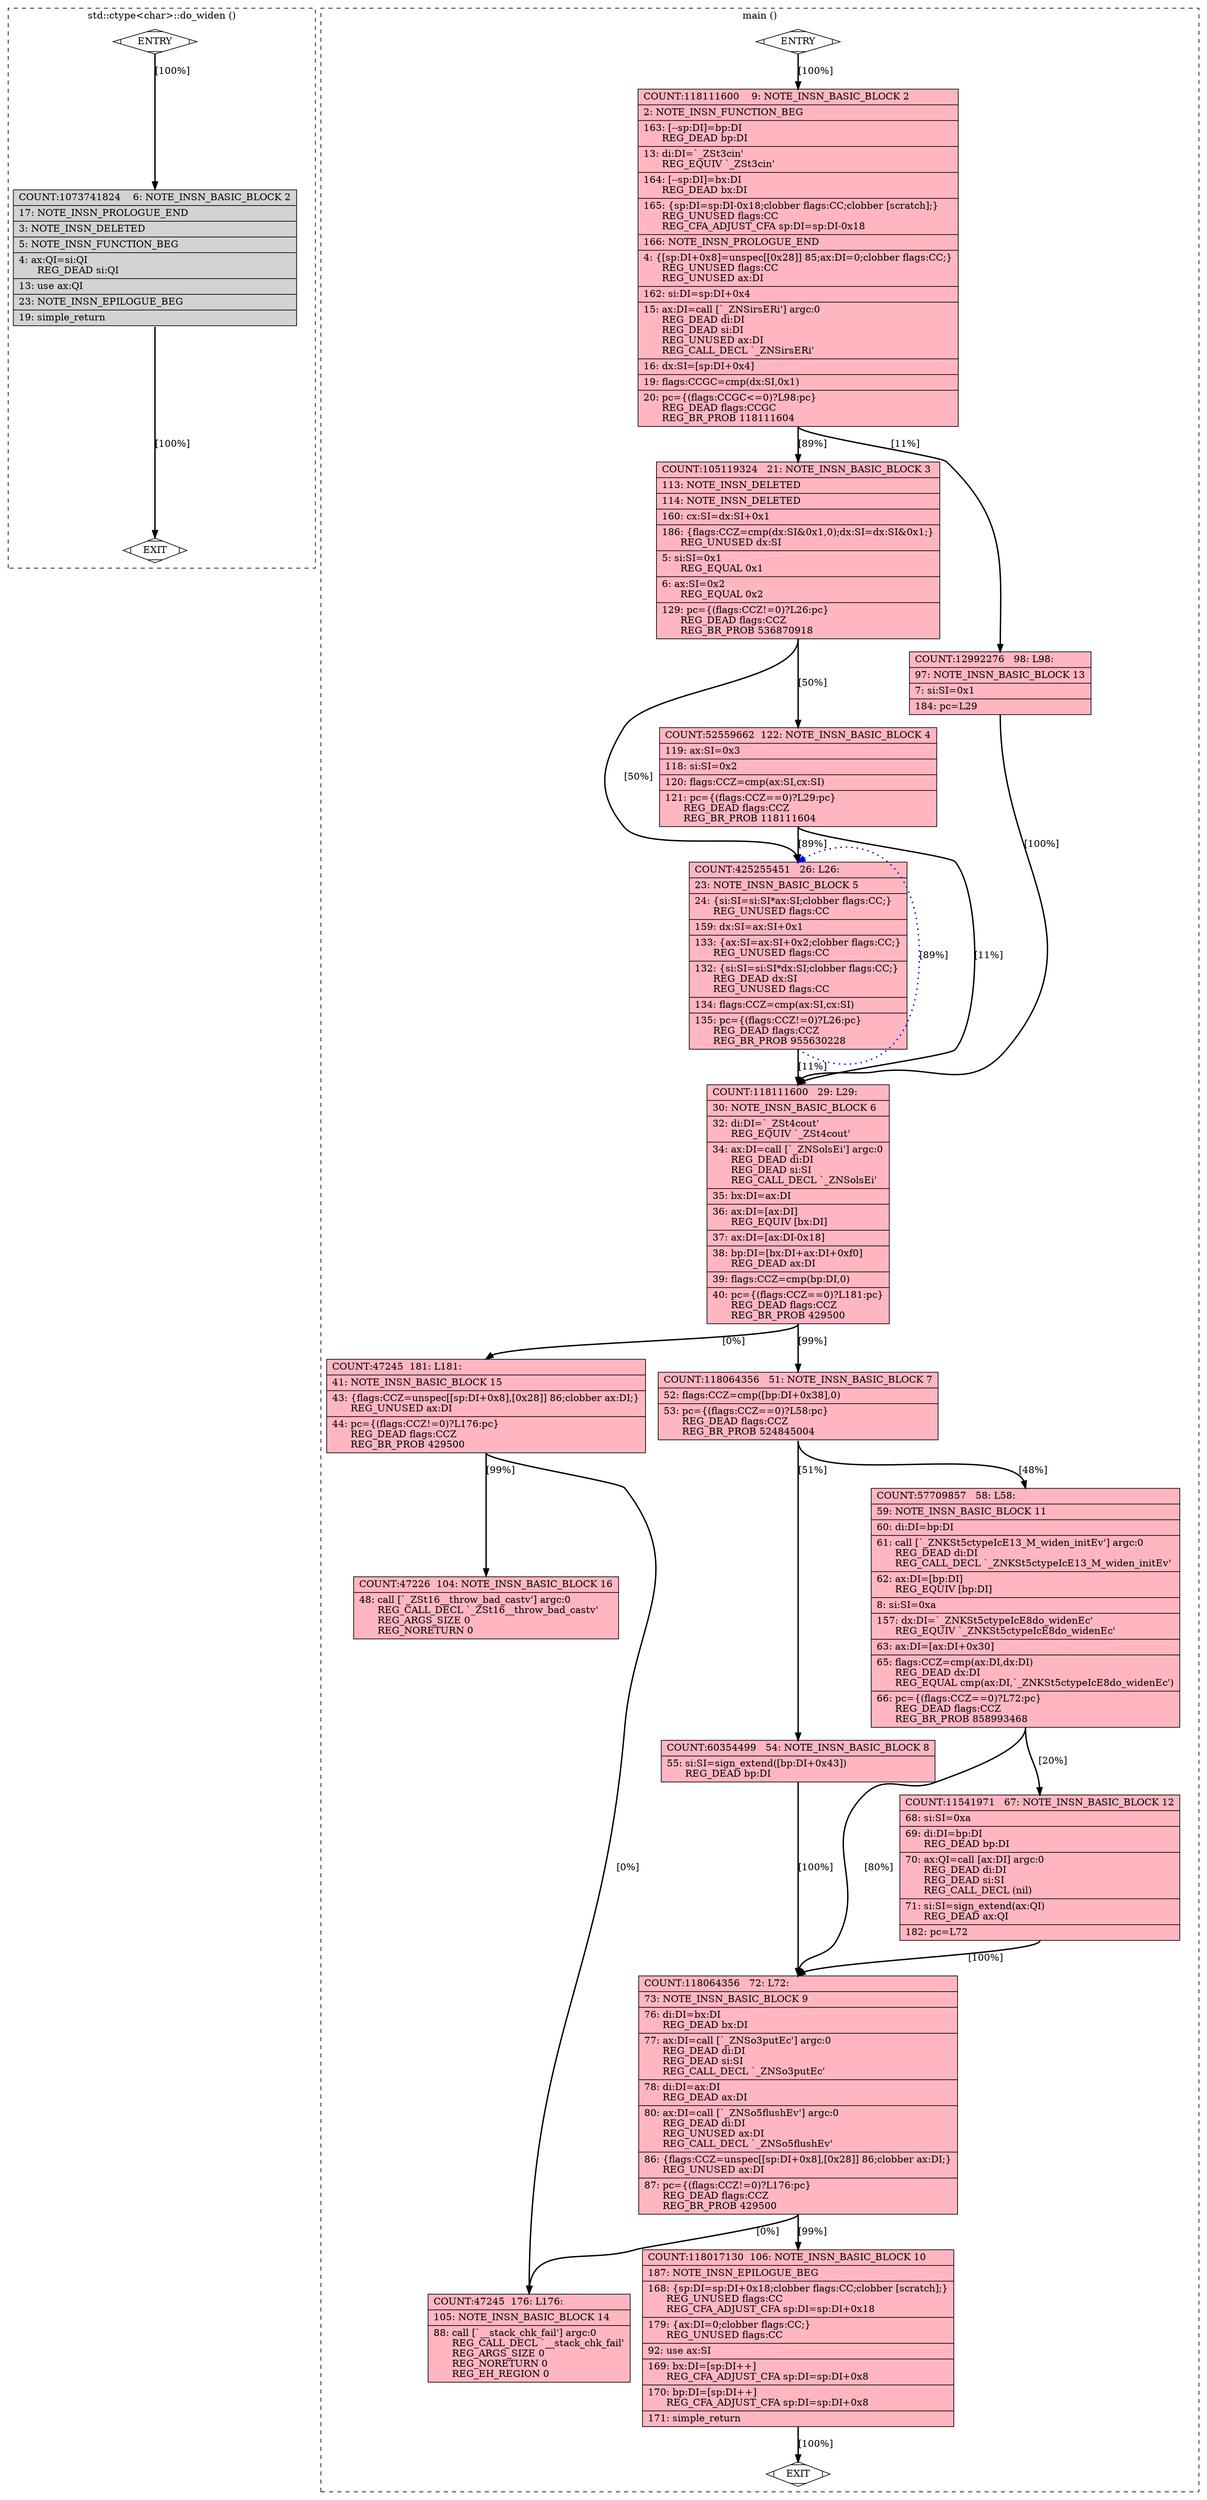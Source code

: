 digraph "lab1.cpp.324r.sched2" {
overlap=false;
subgraph "cluster_std::ctype<char>::do_widen" {
	style="dashed";
	color="black";
	label="std::ctype<char>::do_widen ()";
	fn_1810_basic_block_0 [shape=Mdiamond,style=filled,fillcolor=white,label="ENTRY"];

	fn_1810_basic_block_2 [shape=record,style=filled,fillcolor=lightgrey,label="{COUNT:1073741824\ \ \ \ 6:\ NOTE_INSN_BASIC_BLOCK\ 2\l\
|\ \ \ 17:\ NOTE_INSN_PROLOGUE_END\l\
|\ \ \ \ 3:\ NOTE_INSN_DELETED\l\
|\ \ \ \ 5:\ NOTE_INSN_FUNCTION_BEG\l\
|\ \ \ \ 4:\ ax:QI=si:QI\l\
\ \ \ \ \ \ REG_DEAD\ si:QI\l\
|\ \ \ 13:\ use\ ax:QI\l\
|\ \ \ 23:\ NOTE_INSN_EPILOGUE_BEG\l\
|\ \ \ 19:\ simple_return\l\
}"];

	fn_1810_basic_block_1 [shape=Mdiamond,style=filled,fillcolor=white,label="EXIT"];

	fn_1810_basic_block_0:s -> fn_1810_basic_block_2:n [style="solid,bold",color=black,weight=100,constraint=true,label="[100%]"];
	fn_1810_basic_block_2:s -> fn_1810_basic_block_1:n [style="solid,bold",color=black,weight=10,constraint=true,label="[100%]"];
	fn_1810_basic_block_0:s -> fn_1810_basic_block_1:n [style="invis",constraint=true];
}
subgraph "cluster_main" {
	style="dashed";
	color="black";
	label="main ()";
	fn_2057_basic_block_0 [shape=Mdiamond,style=filled,fillcolor=white,label="ENTRY"];

	fn_2057_basic_block_2 [shape=record,style=filled,fillcolor=lightpink,label="{COUNT:118111600\ \ \ \ 9:\ NOTE_INSN_BASIC_BLOCK\ 2\l\
|\ \ \ \ 2:\ NOTE_INSN_FUNCTION_BEG\l\
|\ \ 163:\ [--sp:DI]=bp:DI\l\
\ \ \ \ \ \ REG_DEAD\ bp:DI\l\
|\ \ \ 13:\ di:DI=`_ZSt3cin'\l\
\ \ \ \ \ \ REG_EQUIV\ `_ZSt3cin'\l\
|\ \ 164:\ [--sp:DI]=bx:DI\l\
\ \ \ \ \ \ REG_DEAD\ bx:DI\l\
|\ \ 165:\ \{sp:DI=sp:DI-0x18;clobber\ flags:CC;clobber\ [scratch];\}\l\
\ \ \ \ \ \ REG_UNUSED\ flags:CC\l\
\ \ \ \ \ \ REG_CFA_ADJUST_CFA\ sp:DI=sp:DI-0x18\l\
|\ \ 166:\ NOTE_INSN_PROLOGUE_END\l\
|\ \ \ \ 4:\ \{[sp:DI+0x8]=unspec[[0x28]]\ 85;ax:DI=0;clobber\ flags:CC;\}\l\
\ \ \ \ \ \ REG_UNUSED\ flags:CC\l\
\ \ \ \ \ \ REG_UNUSED\ ax:DI\l\
|\ \ 162:\ si:DI=sp:DI+0x4\l\
|\ \ \ 15:\ ax:DI=call\ [`_ZNSirsERi']\ argc:0\l\
\ \ \ \ \ \ REG_DEAD\ di:DI\l\
\ \ \ \ \ \ REG_DEAD\ si:DI\l\
\ \ \ \ \ \ REG_UNUSED\ ax:DI\l\
\ \ \ \ \ \ REG_CALL_DECL\ `_ZNSirsERi'\l\
|\ \ \ 16:\ dx:SI=[sp:DI+0x4]\l\
|\ \ \ 19:\ flags:CCGC=cmp(dx:SI,0x1)\l\
|\ \ \ 20:\ pc=\{(flags:CCGC\<=0)?L98:pc\}\l\
\ \ \ \ \ \ REG_DEAD\ flags:CCGC\l\
\ \ \ \ \ \ REG_BR_PROB\ 118111604\l\
}"];

	fn_2057_basic_block_13 [shape=record,style=filled,fillcolor=lightpink,label="{COUNT:12992276\ \ \ 98:\ L98:\l\
|\ \ \ 97:\ NOTE_INSN_BASIC_BLOCK\ 13\l\
|\ \ \ \ 7:\ si:SI=0x1\l\
|\ \ 184:\ pc=L29\l\
}"];

	fn_2057_basic_block_3 [shape=record,style=filled,fillcolor=lightpink,label="{COUNT:105119324\ \ \ 21:\ NOTE_INSN_BASIC_BLOCK\ 3\l\
|\ \ 113:\ NOTE_INSN_DELETED\l\
|\ \ 114:\ NOTE_INSN_DELETED\l\
|\ \ 160:\ cx:SI=dx:SI+0x1\l\
|\ \ 186:\ \{flags:CCZ=cmp(dx:SI&0x1,0);dx:SI=dx:SI&0x1;\}\l\
\ \ \ \ \ \ REG_UNUSED\ dx:SI\l\
|\ \ \ \ 5:\ si:SI=0x1\l\
\ \ \ \ \ \ REG_EQUAL\ 0x1\l\
|\ \ \ \ 6:\ ax:SI=0x2\l\
\ \ \ \ \ \ REG_EQUAL\ 0x2\l\
|\ \ 129:\ pc=\{(flags:CCZ!=0)?L26:pc\}\l\
\ \ \ \ \ \ REG_DEAD\ flags:CCZ\l\
\ \ \ \ \ \ REG_BR_PROB\ 536870918\l\
}"];

	fn_2057_basic_block_4 [shape=record,style=filled,fillcolor=lightpink,label="{COUNT:52559662\ \ 122:\ NOTE_INSN_BASIC_BLOCK\ 4\l\
|\ \ 119:\ ax:SI=0x3\l\
|\ \ 118:\ si:SI=0x2\l\
|\ \ 120:\ flags:CCZ=cmp(ax:SI,cx:SI)\l\
|\ \ 121:\ pc=\{(flags:CCZ==0)?L29:pc\}\l\
\ \ \ \ \ \ REG_DEAD\ flags:CCZ\l\
\ \ \ \ \ \ REG_BR_PROB\ 118111604\l\
}"];

	fn_2057_basic_block_5 [shape=record,style=filled,fillcolor=lightpink,label="{COUNT:425255451\ \ \ 26:\ L26:\l\
|\ \ \ 23:\ NOTE_INSN_BASIC_BLOCK\ 5\l\
|\ \ \ 24:\ \{si:SI=si:SI*ax:SI;clobber\ flags:CC;\}\l\
\ \ \ \ \ \ REG_UNUSED\ flags:CC\l\
|\ \ 159:\ dx:SI=ax:SI+0x1\l\
|\ \ 133:\ \{ax:SI=ax:SI+0x2;clobber\ flags:CC;\}\l\
\ \ \ \ \ \ REG_UNUSED\ flags:CC\l\
|\ \ 132:\ \{si:SI=si:SI*dx:SI;clobber\ flags:CC;\}\l\
\ \ \ \ \ \ REG_DEAD\ dx:SI\l\
\ \ \ \ \ \ REG_UNUSED\ flags:CC\l\
|\ \ 134:\ flags:CCZ=cmp(ax:SI,cx:SI)\l\
|\ \ 135:\ pc=\{(flags:CCZ!=0)?L26:pc\}\l\
\ \ \ \ \ \ REG_DEAD\ flags:CCZ\l\
\ \ \ \ \ \ REG_BR_PROB\ 955630228\l\
}"];

	fn_2057_basic_block_6 [shape=record,style=filled,fillcolor=lightpink,label="{COUNT:118111600\ \ \ 29:\ L29:\l\
|\ \ \ 30:\ NOTE_INSN_BASIC_BLOCK\ 6\l\
|\ \ \ 32:\ di:DI=`_ZSt4cout'\l\
\ \ \ \ \ \ REG_EQUIV\ `_ZSt4cout'\l\
|\ \ \ 34:\ ax:DI=call\ [`_ZNSolsEi']\ argc:0\l\
\ \ \ \ \ \ REG_DEAD\ di:DI\l\
\ \ \ \ \ \ REG_DEAD\ si:SI\l\
\ \ \ \ \ \ REG_CALL_DECL\ `_ZNSolsEi'\l\
|\ \ \ 35:\ bx:DI=ax:DI\l\
|\ \ \ 36:\ ax:DI=[ax:DI]\l\
\ \ \ \ \ \ REG_EQUIV\ [bx:DI]\l\
|\ \ \ 37:\ ax:DI=[ax:DI-0x18]\l\
|\ \ \ 38:\ bp:DI=[bx:DI+ax:DI+0xf0]\l\
\ \ \ \ \ \ REG_DEAD\ ax:DI\l\
|\ \ \ 39:\ flags:CCZ=cmp(bp:DI,0)\l\
|\ \ \ 40:\ pc=\{(flags:CCZ==0)?L181:pc\}\l\
\ \ \ \ \ \ REG_DEAD\ flags:CCZ\l\
\ \ \ \ \ \ REG_BR_PROB\ 429500\l\
}"];

	fn_2057_basic_block_7 [shape=record,style=filled,fillcolor=lightpink,label="{COUNT:118064356\ \ \ 51:\ NOTE_INSN_BASIC_BLOCK\ 7\l\
|\ \ \ 52:\ flags:CCZ=cmp([bp:DI+0x38],0)\l\
|\ \ \ 53:\ pc=\{(flags:CCZ==0)?L58:pc\}\l\
\ \ \ \ \ \ REG_DEAD\ flags:CCZ\l\
\ \ \ \ \ \ REG_BR_PROB\ 524845004\l\
}"];

	fn_2057_basic_block_11 [shape=record,style=filled,fillcolor=lightpink,label="{COUNT:57709857\ \ \ 58:\ L58:\l\
|\ \ \ 59:\ NOTE_INSN_BASIC_BLOCK\ 11\l\
|\ \ \ 60:\ di:DI=bp:DI\l\
|\ \ \ 61:\ call\ [`_ZNKSt5ctypeIcE13_M_widen_initEv']\ argc:0\l\
\ \ \ \ \ \ REG_DEAD\ di:DI\l\
\ \ \ \ \ \ REG_CALL_DECL\ `_ZNKSt5ctypeIcE13_M_widen_initEv'\l\
|\ \ \ 62:\ ax:DI=[bp:DI]\l\
\ \ \ \ \ \ REG_EQUIV\ [bp:DI]\l\
|\ \ \ \ 8:\ si:SI=0xa\l\
|\ \ 157:\ dx:DI=`_ZNKSt5ctypeIcE8do_widenEc'\l\
\ \ \ \ \ \ REG_EQUIV\ `_ZNKSt5ctypeIcE8do_widenEc'\l\
|\ \ \ 63:\ ax:DI=[ax:DI+0x30]\l\
|\ \ \ 65:\ flags:CCZ=cmp(ax:DI,dx:DI)\l\
\ \ \ \ \ \ REG_DEAD\ dx:DI\l\
\ \ \ \ \ \ REG_EQUAL\ cmp(ax:DI,`_ZNKSt5ctypeIcE8do_widenEc')\l\
|\ \ \ 66:\ pc=\{(flags:CCZ==0)?L72:pc\}\l\
\ \ \ \ \ \ REG_DEAD\ flags:CCZ\l\
\ \ \ \ \ \ REG_BR_PROB\ 858993468\l\
}"];

	fn_2057_basic_block_12 [shape=record,style=filled,fillcolor=lightpink,label="{COUNT:11541971\ \ \ 67:\ NOTE_INSN_BASIC_BLOCK\ 12\l\
|\ \ \ 68:\ si:SI=0xa\l\
|\ \ \ 69:\ di:DI=bp:DI\l\
\ \ \ \ \ \ REG_DEAD\ bp:DI\l\
|\ \ \ 70:\ ax:QI=call\ [ax:DI]\ argc:0\l\
\ \ \ \ \ \ REG_DEAD\ di:DI\l\
\ \ \ \ \ \ REG_DEAD\ si:SI\l\
\ \ \ \ \ \ REG_CALL_DECL\ (nil)\l\
|\ \ \ 71:\ si:SI=sign_extend(ax:QI)\l\
\ \ \ \ \ \ REG_DEAD\ ax:QI\l\
|\ \ 182:\ pc=L72\l\
}"];

	fn_2057_basic_block_8 [shape=record,style=filled,fillcolor=lightpink,label="{COUNT:60354499\ \ \ 54:\ NOTE_INSN_BASIC_BLOCK\ 8\l\
|\ \ \ 55:\ si:SI=sign_extend([bp:DI+0x43])\l\
\ \ \ \ \ \ REG_DEAD\ bp:DI\l\
}"];

	fn_2057_basic_block_9 [shape=record,style=filled,fillcolor=lightpink,label="{COUNT:118064356\ \ \ 72:\ L72:\l\
|\ \ \ 73:\ NOTE_INSN_BASIC_BLOCK\ 9\l\
|\ \ \ 76:\ di:DI=bx:DI\l\
\ \ \ \ \ \ REG_DEAD\ bx:DI\l\
|\ \ \ 77:\ ax:DI=call\ [`_ZNSo3putEc']\ argc:0\l\
\ \ \ \ \ \ REG_DEAD\ di:DI\l\
\ \ \ \ \ \ REG_DEAD\ si:SI\l\
\ \ \ \ \ \ REG_CALL_DECL\ `_ZNSo3putEc'\l\
|\ \ \ 78:\ di:DI=ax:DI\l\
\ \ \ \ \ \ REG_DEAD\ ax:DI\l\
|\ \ \ 80:\ ax:DI=call\ [`_ZNSo5flushEv']\ argc:0\l\
\ \ \ \ \ \ REG_DEAD\ di:DI\l\
\ \ \ \ \ \ REG_UNUSED\ ax:DI\l\
\ \ \ \ \ \ REG_CALL_DECL\ `_ZNSo5flushEv'\l\
|\ \ \ 86:\ \{flags:CCZ=unspec[[sp:DI+0x8],[0x28]]\ 86;clobber\ ax:DI;\}\l\
\ \ \ \ \ \ REG_UNUSED\ ax:DI\l\
|\ \ \ 87:\ pc=\{(flags:CCZ!=0)?L176:pc\}\l\
\ \ \ \ \ \ REG_DEAD\ flags:CCZ\l\
\ \ \ \ \ \ REG_BR_PROB\ 429500\l\
}"];

	fn_2057_basic_block_10 [shape=record,style=filled,fillcolor=lightpink,label="{COUNT:118017130\ \ 106:\ NOTE_INSN_BASIC_BLOCK\ 10\l\
|\ \ 187:\ NOTE_INSN_EPILOGUE_BEG\l\
|\ \ 168:\ \{sp:DI=sp:DI+0x18;clobber\ flags:CC;clobber\ [scratch];\}\l\
\ \ \ \ \ \ REG_UNUSED\ flags:CC\l\
\ \ \ \ \ \ REG_CFA_ADJUST_CFA\ sp:DI=sp:DI+0x18\l\
|\ \ 179:\ \{ax:DI=0;clobber\ flags:CC;\}\l\
\ \ \ \ \ \ REG_UNUSED\ flags:CC\l\
|\ \ \ 92:\ use\ ax:SI\l\
|\ \ 169:\ bx:DI=[sp:DI++]\l\
\ \ \ \ \ \ REG_CFA_ADJUST_CFA\ sp:DI=sp:DI+0x8\l\
|\ \ 170:\ bp:DI=[sp:DI++]\l\
\ \ \ \ \ \ REG_CFA_ADJUST_CFA\ sp:DI=sp:DI+0x8\l\
|\ \ 171:\ simple_return\l\
}"];

	fn_2057_basic_block_15 [shape=record,style=filled,fillcolor=lightpink,label="{COUNT:47245\ \ 181:\ L181:\l\
|\ \ \ 41:\ NOTE_INSN_BASIC_BLOCK\ 15\l\
|\ \ \ 43:\ \{flags:CCZ=unspec[[sp:DI+0x8],[0x28]]\ 86;clobber\ ax:DI;\}\l\
\ \ \ \ \ \ REG_UNUSED\ ax:DI\l\
|\ \ \ 44:\ pc=\{(flags:CCZ!=0)?L176:pc\}\l\
\ \ \ \ \ \ REG_DEAD\ flags:CCZ\l\
\ \ \ \ \ \ REG_BR_PROB\ 429500\l\
}"];

	fn_2057_basic_block_14 [shape=record,style=filled,fillcolor=lightpink,label="{COUNT:47245\ \ 176:\ L176:\l\
|\ \ 105:\ NOTE_INSN_BASIC_BLOCK\ 14\l\
|\ \ \ 88:\ call\ [`__stack_chk_fail']\ argc:0\l\
\ \ \ \ \ \ REG_CALL_DECL\ `__stack_chk_fail'\l\
\ \ \ \ \ \ REG_ARGS_SIZE\ 0\l\
\ \ \ \ \ \ REG_NORETURN\ 0\l\
\ \ \ \ \ \ REG_EH_REGION\ 0\l\
}"];

	fn_2057_basic_block_16 [shape=record,style=filled,fillcolor=lightpink,label="{COUNT:47226\ \ 104:\ NOTE_INSN_BASIC_BLOCK\ 16\l\
|\ \ \ 48:\ call\ [`_ZSt16__throw_bad_castv']\ argc:0\l\
\ \ \ \ \ \ REG_CALL_DECL\ `_ZSt16__throw_bad_castv'\l\
\ \ \ \ \ \ REG_ARGS_SIZE\ 0\l\
\ \ \ \ \ \ REG_NORETURN\ 0\l\
}"];

	fn_2057_basic_block_1 [shape=Mdiamond,style=filled,fillcolor=white,label="EXIT"];

	fn_2057_basic_block_0:s -> fn_2057_basic_block_2:n [style="solid,bold",color=black,weight=100,constraint=true,label="[100%]"];
	fn_2057_basic_block_2:s -> fn_2057_basic_block_3:n [style="solid,bold",color=black,weight=100,constraint=true,label="[89%]"];
	fn_2057_basic_block_2:s -> fn_2057_basic_block_13:n [style="solid,bold",color=black,weight=10,constraint=true,label="[11%]"];
	fn_2057_basic_block_3:s -> fn_2057_basic_block_4:n [style="solid,bold",color=black,weight=100,constraint=true,label="[50%]"];
	fn_2057_basic_block_3:s -> fn_2057_basic_block_5:n [style="solid,bold",color=black,weight=10,constraint=true,label="[50%]"];
	fn_2057_basic_block_4:s -> fn_2057_basic_block_5:n [style="solid,bold",color=black,weight=100,constraint=true,label="[89%]"];
	fn_2057_basic_block_4:s -> fn_2057_basic_block_6:n [style="solid,bold",color=black,weight=10,constraint=true,label="[11%]"];
	fn_2057_basic_block_5:s -> fn_2057_basic_block_5:n [style="dotted,bold",color=blue,weight=10,constraint=false,label="[89%]"];
	fn_2057_basic_block_5:s -> fn_2057_basic_block_6:n [style="solid,bold",color=black,weight=100,constraint=true,label="[11%]"];
	fn_2057_basic_block_6:s -> fn_2057_basic_block_15:n [style="solid,bold",color=black,weight=10,constraint=true,label="[0%]"];
	fn_2057_basic_block_6:s -> fn_2057_basic_block_7:n [style="solid,bold",color=black,weight=100,constraint=true,label="[99%]"];
	fn_2057_basic_block_7:s -> fn_2057_basic_block_8:n [style="solid,bold",color=black,weight=100,constraint=true,label="[51%]"];
	fn_2057_basic_block_7:s -> fn_2057_basic_block_11:n [style="solid,bold",color=black,weight=10,constraint=true,label="[48%]"];
	fn_2057_basic_block_8:s -> fn_2057_basic_block_9:n [style="solid,bold",color=black,weight=100,constraint=true,label="[100%]"];
	fn_2057_basic_block_9:s -> fn_2057_basic_block_10:n [style="solid,bold",color=black,weight=100,constraint=true,label="[99%]"];
	fn_2057_basic_block_9:s -> fn_2057_basic_block_14:n [style="solid,bold",color=black,weight=10,constraint=true,label="[0%]"];
	fn_2057_basic_block_10:s -> fn_2057_basic_block_1:n [style="solid,bold",color=black,weight=10,constraint=true,label="[100%]"];
	fn_2057_basic_block_11:s -> fn_2057_basic_block_9:n [style="solid,bold",color=black,weight=10,constraint=true,label="[80%]"];
	fn_2057_basic_block_11:s -> fn_2057_basic_block_12:n [style="solid,bold",color=black,weight=100,constraint=true,label="[20%]"];
	fn_2057_basic_block_12:s -> fn_2057_basic_block_9:n [style="solid,bold",color=black,weight=10,constraint=true,label="[100%]"];
	fn_2057_basic_block_13:s -> fn_2057_basic_block_6:n [style="solid,bold",color=black,weight=10,constraint=true,label="[100%]"];
	fn_2057_basic_block_15:s -> fn_2057_basic_block_16:n [style="solid,bold",color=black,weight=100,constraint=true,label="[99%]"];
	fn_2057_basic_block_15:s -> fn_2057_basic_block_14:n [style="solid,bold",color=black,weight=10,constraint=true,label="[0%]"];
	fn_2057_basic_block_0:s -> fn_2057_basic_block_1:n [style="invis",constraint=true];
}
}
